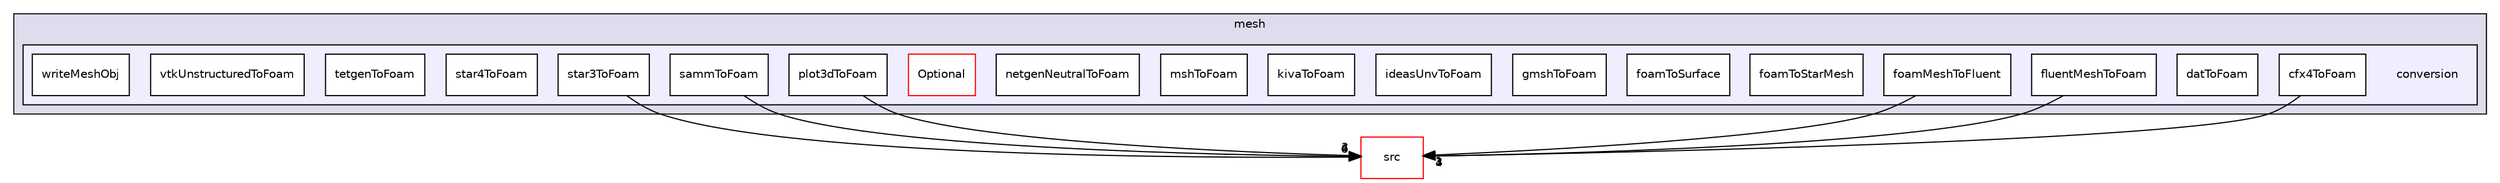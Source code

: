 digraph "applications/utilities/mesh/conversion" {
  bgcolor=transparent;
  compound=true
  node [ fontsize="10", fontname="Helvetica"];
  edge [ labelfontsize="10", labelfontname="Helvetica"];
  subgraph clusterdir_d0d736d3dc14112e53d1ae4faa8f931f {
    graph [ bgcolor="#ddddee", pencolor="black", label="mesh" fontname="Helvetica", fontsize="10", URL="dir_d0d736d3dc14112e53d1ae4faa8f931f.html"]
  subgraph clusterdir_5148cfe1bce83bc5fdc09a52963260a1 {
    graph [ bgcolor="#eeeeff", pencolor="black", label="" URL="dir_5148cfe1bce83bc5fdc09a52963260a1.html"];
    dir_5148cfe1bce83bc5fdc09a52963260a1 [shape=plaintext label="conversion"];
    dir_389096898f4c2507034e69176c4716cf [shape=box label="cfx4ToFoam" color="black" fillcolor="white" style="filled" URL="dir_389096898f4c2507034e69176c4716cf.html"];
    dir_2b9166bac7a93a047483cf2792b9e951 [shape=box label="datToFoam" color="black" fillcolor="white" style="filled" URL="dir_2b9166bac7a93a047483cf2792b9e951.html"];
    dir_b9713b4cea2ce4e7506fc6820e35d935 [shape=box label="fluentMeshToFoam" color="black" fillcolor="white" style="filled" URL="dir_b9713b4cea2ce4e7506fc6820e35d935.html"];
    dir_73854add1fdae3760c405c4d3010148b [shape=box label="foamMeshToFluent" color="black" fillcolor="white" style="filled" URL="dir_73854add1fdae3760c405c4d3010148b.html"];
    dir_142cbbca35cb5a7f79000089b490a6c2 [shape=box label="foamToStarMesh" color="black" fillcolor="white" style="filled" URL="dir_142cbbca35cb5a7f79000089b490a6c2.html"];
    dir_ad228aa0fb3ae1a2021e49d2a495222c [shape=box label="foamToSurface" color="black" fillcolor="white" style="filled" URL="dir_ad228aa0fb3ae1a2021e49d2a495222c.html"];
    dir_70ca48d6efc076aae6c126917cb7ccc1 [shape=box label="gmshToFoam" color="black" fillcolor="white" style="filled" URL="dir_70ca48d6efc076aae6c126917cb7ccc1.html"];
    dir_506df7e38b3b5a79208f7247243fa0d4 [shape=box label="ideasUnvToFoam" color="black" fillcolor="white" style="filled" URL="dir_506df7e38b3b5a79208f7247243fa0d4.html"];
    dir_70a35c3100dccfae8438cdc5e1bf1d20 [shape=box label="kivaToFoam" color="black" fillcolor="white" style="filled" URL="dir_70a35c3100dccfae8438cdc5e1bf1d20.html"];
    dir_a46e8d2206e3be6c7b78fdb765edd2c0 [shape=box label="mshToFoam" color="black" fillcolor="white" style="filled" URL="dir_a46e8d2206e3be6c7b78fdb765edd2c0.html"];
    dir_051a5c3b06444e14523b274f8c42ddd5 [shape=box label="netgenNeutralToFoam" color="black" fillcolor="white" style="filled" URL="dir_051a5c3b06444e14523b274f8c42ddd5.html"];
    dir_dcf56d1b49b3f44e2489d1924cfd161f [shape=box label="Optional" color="red" fillcolor="white" style="filled" URL="dir_dcf56d1b49b3f44e2489d1924cfd161f.html"];
    dir_8a34e266a46bc2c381216fc779cbe3e5 [shape=box label="plot3dToFoam" color="black" fillcolor="white" style="filled" URL="dir_8a34e266a46bc2c381216fc779cbe3e5.html"];
    dir_d7909ffc28725e8e7b7d7a93ed8829bb [shape=box label="sammToFoam" color="black" fillcolor="white" style="filled" URL="dir_d7909ffc28725e8e7b7d7a93ed8829bb.html"];
    dir_fafe5acdb2e7b8e9b726b74918f6e09d [shape=box label="star3ToFoam" color="black" fillcolor="white" style="filled" URL="dir_fafe5acdb2e7b8e9b726b74918f6e09d.html"];
    dir_5b11e8509f464b87e9a624662b75e9b5 [shape=box label="star4ToFoam" color="black" fillcolor="white" style="filled" URL="dir_5b11e8509f464b87e9a624662b75e9b5.html"];
    dir_1a5f24bcf61aa98df784818729263256 [shape=box label="tetgenToFoam" color="black" fillcolor="white" style="filled" URL="dir_1a5f24bcf61aa98df784818729263256.html"];
    dir_7c4dd574f2afc732d6aa3a6f6a2abb3d [shape=box label="vtkUnstructuredToFoam" color="black" fillcolor="white" style="filled" URL="dir_7c4dd574f2afc732d6aa3a6f6a2abb3d.html"];
    dir_25556a0bee35b151b31f549a2471c4f3 [shape=box label="writeMeshObj" color="black" fillcolor="white" style="filled" URL="dir_25556a0bee35b151b31f549a2471c4f3.html"];
  }
  }
  dir_68267d1309a1af8e8297ef4c3efbcdba [shape=box label="src" color="red" URL="dir_68267d1309a1af8e8297ef4c3efbcdba.html"];
  dir_fafe5acdb2e7b8e9b726b74918f6e09d->dir_68267d1309a1af8e8297ef4c3efbcdba [headlabel="6", labeldistance=1.5 headhref="dir_000492_000736.html"];
  dir_8a34e266a46bc2c381216fc779cbe3e5->dir_68267d1309a1af8e8297ef4c3efbcdba [headlabel="3", labeldistance=1.5 headhref="dir_000475_000736.html"];
  dir_73854add1fdae3760c405c4d3010148b->dir_68267d1309a1af8e8297ef4c3efbcdba [headlabel="1", labeldistance=1.5 headhref="dir_000478_000736.html"];
  dir_389096898f4c2507034e69176c4716cf->dir_68267d1309a1af8e8297ef4c3efbcdba [headlabel="3", labeldistance=1.5 headhref="dir_000474_000736.html"];
  dir_d7909ffc28725e8e7b7d7a93ed8829bb->dir_68267d1309a1af8e8297ef4c3efbcdba [headlabel="4", labeldistance=1.5 headhref="dir_000491_000736.html"];
  dir_b9713b4cea2ce4e7506fc6820e35d935->dir_68267d1309a1af8e8297ef4c3efbcdba [headlabel="4", labeldistance=1.5 headhref="dir_000477_000736.html"];
}
